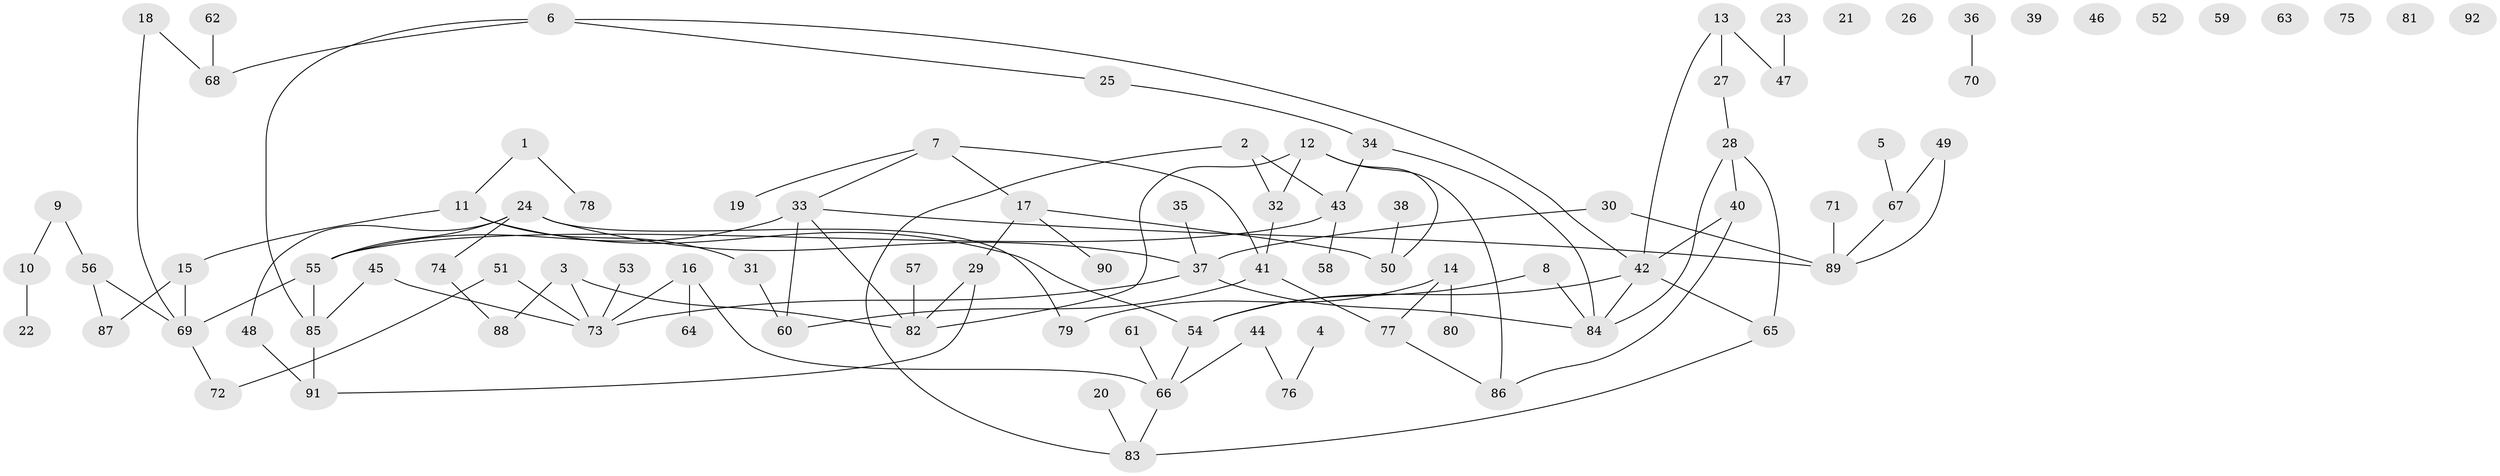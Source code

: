 // coarse degree distribution, {2: 0.1702127659574468, 1: 0.23404255319148937, 3: 0.2127659574468085, 5: 0.0851063829787234, 4: 0.1702127659574468, 6: 0.10638297872340426, 7: 0.02127659574468085}
// Generated by graph-tools (version 1.1) at 2025/35/03/04/25 23:35:54]
// undirected, 92 vertices, 110 edges
graph export_dot {
  node [color=gray90,style=filled];
  1;
  2;
  3;
  4;
  5;
  6;
  7;
  8;
  9;
  10;
  11;
  12;
  13;
  14;
  15;
  16;
  17;
  18;
  19;
  20;
  21;
  22;
  23;
  24;
  25;
  26;
  27;
  28;
  29;
  30;
  31;
  32;
  33;
  34;
  35;
  36;
  37;
  38;
  39;
  40;
  41;
  42;
  43;
  44;
  45;
  46;
  47;
  48;
  49;
  50;
  51;
  52;
  53;
  54;
  55;
  56;
  57;
  58;
  59;
  60;
  61;
  62;
  63;
  64;
  65;
  66;
  67;
  68;
  69;
  70;
  71;
  72;
  73;
  74;
  75;
  76;
  77;
  78;
  79;
  80;
  81;
  82;
  83;
  84;
  85;
  86;
  87;
  88;
  89;
  90;
  91;
  92;
  1 -- 11;
  1 -- 78;
  2 -- 32;
  2 -- 43;
  2 -- 83;
  3 -- 73;
  3 -- 82;
  3 -- 88;
  4 -- 76;
  5 -- 67;
  6 -- 25;
  6 -- 42;
  6 -- 68;
  6 -- 85;
  7 -- 17;
  7 -- 19;
  7 -- 33;
  7 -- 41;
  8 -- 54;
  8 -- 84;
  9 -- 10;
  9 -- 56;
  10 -- 22;
  11 -- 15;
  11 -- 31;
  11 -- 54;
  12 -- 32;
  12 -- 50;
  12 -- 82;
  12 -- 86;
  13 -- 27;
  13 -- 42;
  13 -- 47;
  14 -- 77;
  14 -- 79;
  14 -- 80;
  15 -- 69;
  15 -- 87;
  16 -- 64;
  16 -- 66;
  16 -- 73;
  17 -- 29;
  17 -- 50;
  17 -- 90;
  18 -- 68;
  18 -- 69;
  20 -- 83;
  23 -- 47;
  24 -- 37;
  24 -- 48;
  24 -- 55;
  24 -- 74;
  24 -- 79;
  25 -- 34;
  27 -- 28;
  28 -- 40;
  28 -- 65;
  28 -- 84;
  29 -- 82;
  29 -- 91;
  30 -- 37;
  30 -- 89;
  31 -- 60;
  32 -- 41;
  33 -- 55;
  33 -- 60;
  33 -- 82;
  33 -- 89;
  34 -- 43;
  34 -- 84;
  35 -- 37;
  36 -- 70;
  37 -- 73;
  37 -- 84;
  38 -- 50;
  40 -- 42;
  40 -- 86;
  41 -- 60;
  41 -- 77;
  42 -- 54;
  42 -- 65;
  42 -- 84;
  43 -- 55;
  43 -- 58;
  44 -- 66;
  44 -- 76;
  45 -- 73;
  45 -- 85;
  48 -- 91;
  49 -- 67;
  49 -- 89;
  51 -- 72;
  51 -- 73;
  53 -- 73;
  54 -- 66;
  55 -- 69;
  55 -- 85;
  56 -- 69;
  56 -- 87;
  57 -- 82;
  61 -- 66;
  62 -- 68;
  65 -- 83;
  66 -- 83;
  67 -- 89;
  69 -- 72;
  71 -- 89;
  74 -- 88;
  77 -- 86;
  85 -- 91;
}
